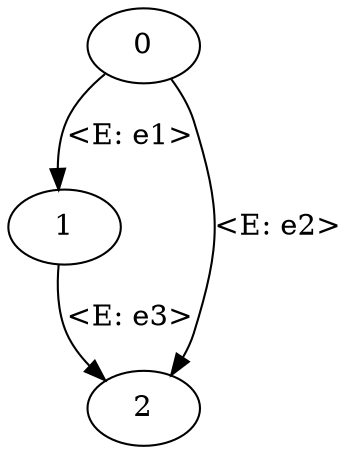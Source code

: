 digraph G {
graph [];

0 [];
1 [];
2 [];
0->1 [label="<E: e1>",];
0->2 [label="<E: e2>",];
1->2 [label="<E: e3>",];
}
